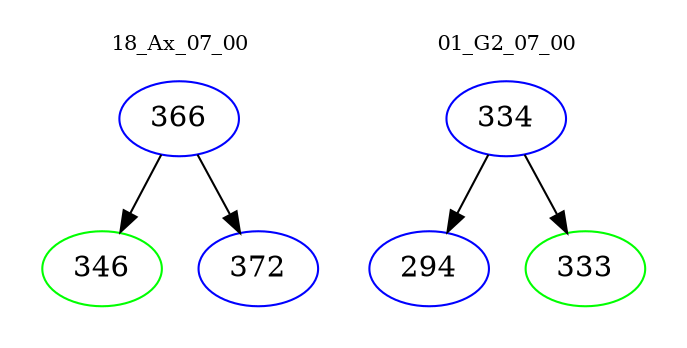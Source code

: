 digraph{
subgraph cluster_0 {
color = white
label = "18_Ax_07_00";
fontsize=10;
T0_366 [label="366", color="blue"]
T0_366 -> T0_346 [color="black"]
T0_346 [label="346", color="green"]
T0_366 -> T0_372 [color="black"]
T0_372 [label="372", color="blue"]
}
subgraph cluster_1 {
color = white
label = "01_G2_07_00";
fontsize=10;
T1_334 [label="334", color="blue"]
T1_334 -> T1_294 [color="black"]
T1_294 [label="294", color="blue"]
T1_334 -> T1_333 [color="black"]
T1_333 [label="333", color="green"]
}
}
